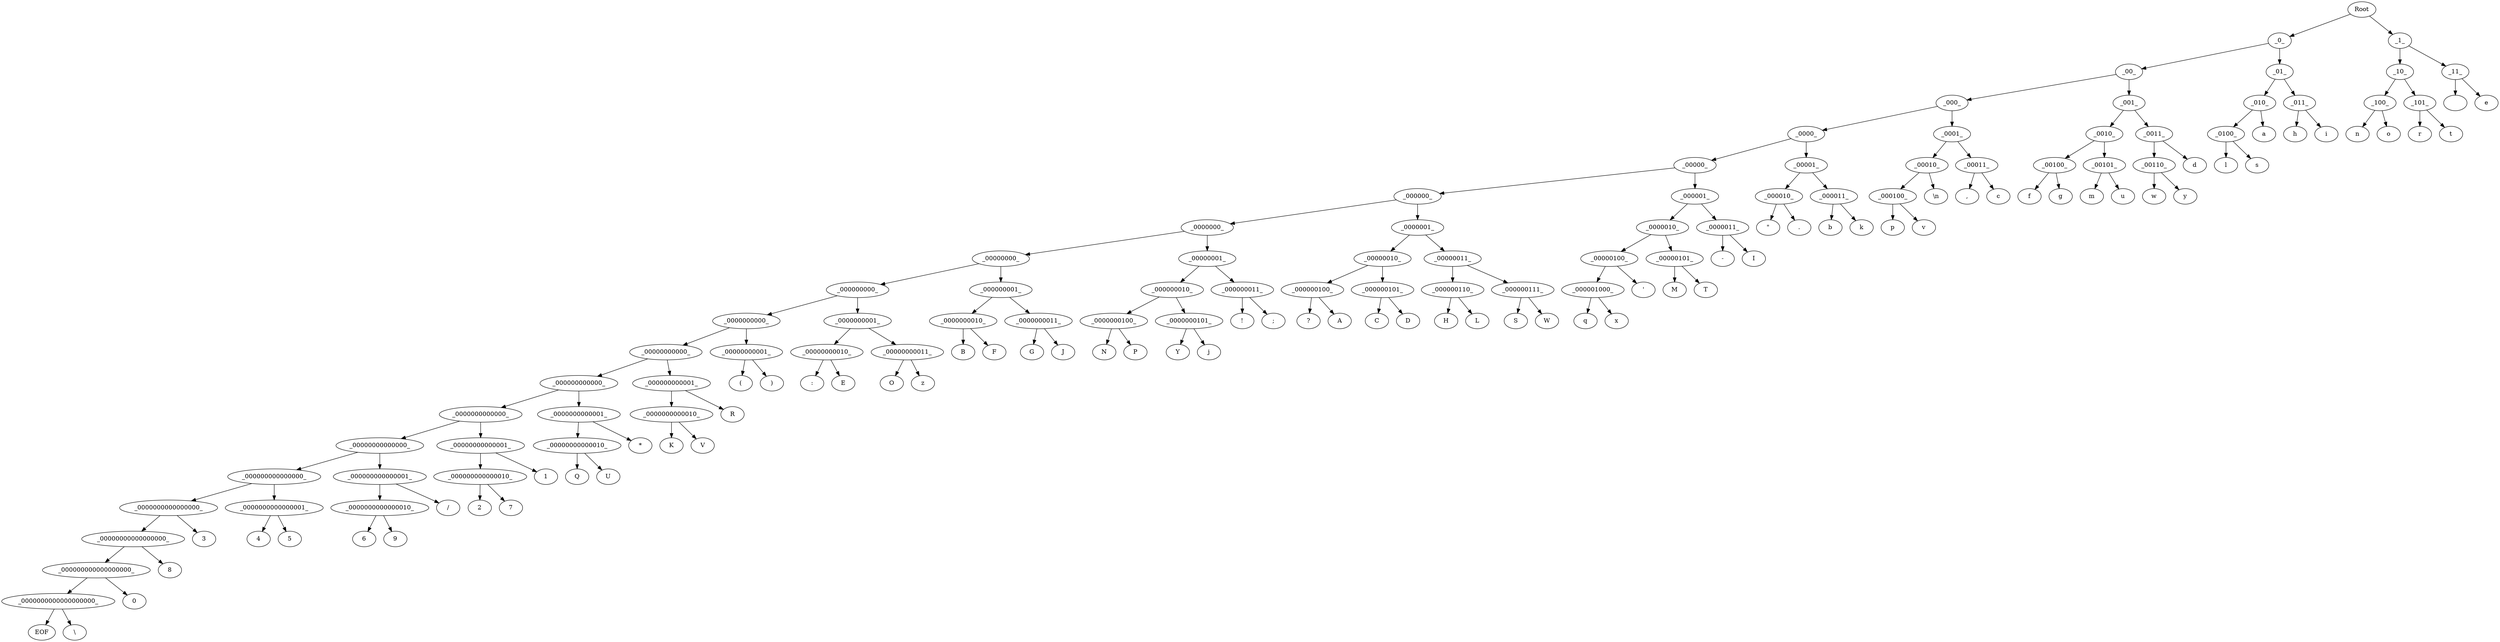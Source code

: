 digraph G {
Root -> _0_
_0_ -> _00_
_00_ -> _000_
_000_ -> _0000_
_0000_ -> _00000_
_00000_ -> _000000_
_000000_ -> _0000000_
_0000000_ -> _00000000_
_00000000_ -> _000000000_
_000000000_ -> _0000000000_
_0000000000_ -> _00000000000_
_00000000000_ -> _000000000000_
_000000000000_ -> _0000000000000_
_0000000000000_ -> _00000000000000_
_00000000000000_ -> _000000000000000_
_000000000000000_ -> _0000000000000000_
_0000000000000000_ -> _00000000000000000_
_00000000000000000_ -> _000000000000000000_
_000000000000000000_ -> _0000000000000000000_
_0000000000000000000_ -> EOF
_0000000000000000000_ -> BackSlash
BackSlash [label="\\"]
_000000000000000000_ -> "0"
_00000000000000000_ -> "8"
_0000000000000000_ -> "3"
_000000000000000_ -> _0000000000000001_
_0000000000000001_ -> "4"
_0000000000000001_ -> "5"
_00000000000000_ -> _000000000000001_
_000000000000001_ -> _0000000000000010_
_0000000000000010_ -> "6"
_0000000000000010_ -> "9"
_000000000000001_ -> "/"
_0000000000000_ -> _00000000000001_
_00000000000001_ -> _000000000000010_
_000000000000010_ -> "2"
_000000000000010_ -> "7"
_00000000000001_ -> "1"
_000000000000_ -> _0000000000001_
_0000000000001_ -> _00000000000010_
_00000000000010_ -> "Q"
_00000000000010_ -> "U"
_0000000000001_ -> "*"
_00000000000_ -> _000000000001_
_000000000001_ -> _0000000000010_
_0000000000010_ -> "K"
_0000000000010_ -> "V"
_000000000001_ -> "R"
_0000000000_ -> _00000000001_
_00000000001_ -> "("
_00000000001_ -> ")"
_000000000_ -> _0000000001_
_0000000001_ -> _00000000010_
_00000000010_ -> ":"
_00000000010_ -> "E"
_0000000001_ -> _00000000011_
_00000000011_ -> "O"
_00000000011_ -> "z"
_00000000_ -> _000000001_
_000000001_ -> _0000000010_
_0000000010_ -> "B"
_0000000010_ -> "F"
_000000001_ -> _0000000011_
_0000000011_ -> "G"
_0000000011_ -> "J"
_0000000_ -> _00000001_
_00000001_ -> _000000010_
_000000010_ -> _0000000100_
_0000000100_ -> "N"
_0000000100_ -> "P"
_000000010_ -> _0000000101_
_0000000101_ -> "Y"
_0000000101_ -> "j"
_00000001_ -> _000000011_
_000000011_ -> "!"
_000000011_ -> ";"
_000000_ -> _0000001_
_0000001_ -> _00000010_
_00000010_ -> _000000100_
_000000100_ -> "?"
_000000100_ -> "A"
_00000010_ -> _000000101_
_000000101_ -> "C"
_000000101_ -> "D"
_0000001_ -> _00000011_
_00000011_ -> _000000110_
_000000110_ -> "H"
_000000110_ -> "L"
_00000011_ -> _000000111_
_000000111_ -> "S"
_000000111_ -> "W"
_00000_ -> _000001_
_000001_ -> _0000010_
_0000010_ -> _00000100_
_00000100_ -> _000001000_
_000001000_ -> "q"
_000001000_ -> "x"
_00000100_ -> SingleQuote
SingleQuote [label="\'"]
_0000010_ -> _00000101_
_00000101_ -> "M"
_00000101_ -> "T"
_000001_ -> _0000011_
_0000011_ -> "-"
_0000011_ -> "I"
_0000_ -> _00001_
_00001_ -> _000010_
_000010_ -> Quote
Quote [label="\""]
_000010_ -> "."
_00001_ -> _000011_
_000011_ -> "b"
_000011_ -> "k"
_000_ -> _0001_
_0001_ -> _00010_
_00010_ -> _000100_
_000100_ -> "p"
_000100_ -> "v"
_00010_ -> NewLine
NewLine [label="\\n"]
_0001_ -> _00011_
_00011_ -> ","
_00011_ -> "c"
_00_ -> _001_
_001_ -> _0010_
_0010_ -> _00100_
_00100_ -> "f"
_00100_ -> "g"
_0010_ -> _00101_
_00101_ -> "m"
_00101_ -> "u"
_001_ -> _0011_
_0011_ -> _00110_
_00110_ -> "w"
_00110_ -> "y"
_0011_ -> "d"
_0_ -> _01_
_01_ -> _010_
_010_ -> _0100_
_0100_ -> "l"
_0100_ -> "s"
_010_ -> "a"
_01_ -> _011_
_011_ -> "h"
_011_ -> "i"
Root -> _1_
_1_ -> _10_
_10_ -> _100_
_100_ -> "n"
_100_ -> "o"
_10_ -> _101_
_101_ -> "r"
_101_ -> "t"
_1_ -> _11_
_11_ -> " "
_11_ -> "e"
}
